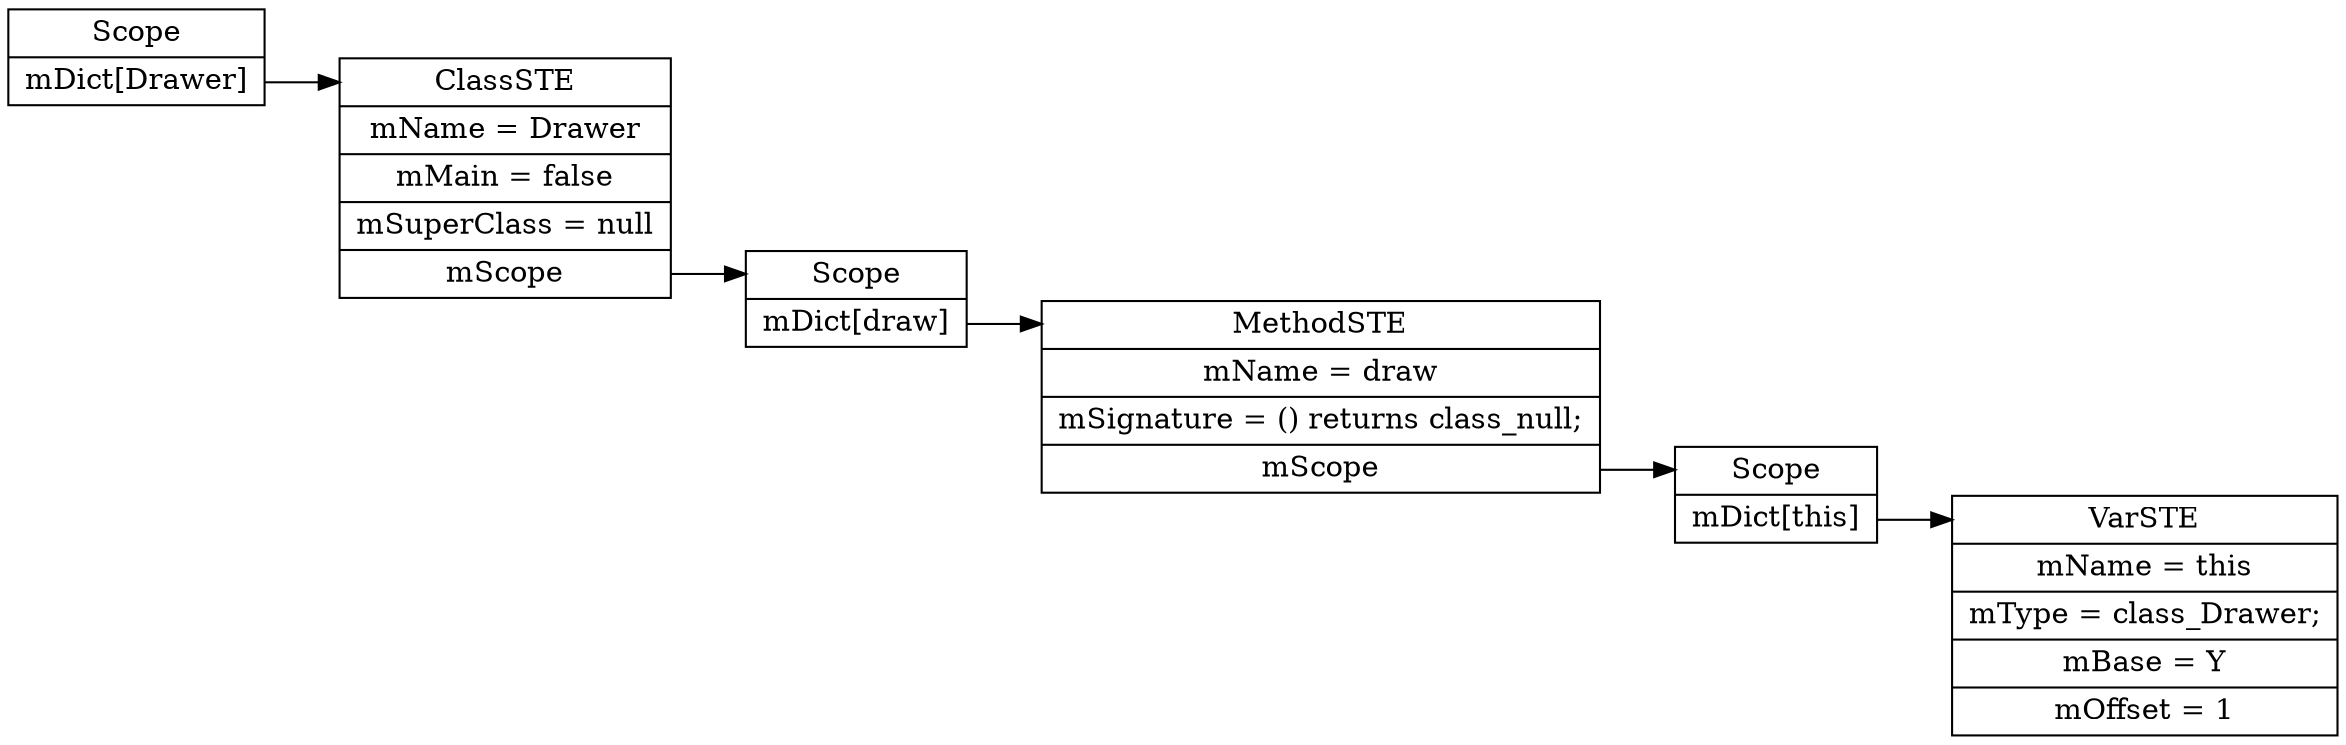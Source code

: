 digraph SymTable {
	graph [rankdir="LR"];
	node [shape=record];
	0 [label=" <f0> Scope | <f1> mDict\[Drawer\] "];
	0:<f1> -> 1:<f0>;
	1 [label=" <f0> ClassSTE | <f1> mName = Drawer| <f2> mMain = false| <f3> mSuperClass = null| <f4> mScope "];
	1:<f4> -> 2:<f0>;
	2 [label=" <f0> Scope | <f1> mDict\[draw\] "];
	2:<f1> -> 3:<f0>;
	3 [label=" <f0> MethodSTE | <f1> mName = draw| <f2> mSignature = () returns class_null;| <f3> mScope "];
	3:<f3> -> 4:<f0>;
	4 [label=" <f0> Scope | <f1> mDict\[this\] "];
	4:<f1> -> 5:<f0>;
	5 [label=" <f0> VarSTE | <f1> mName = this| <f2> mType = class_Drawer;| <f3> mBase = Y| <f4> mOffset = 1"];
}
